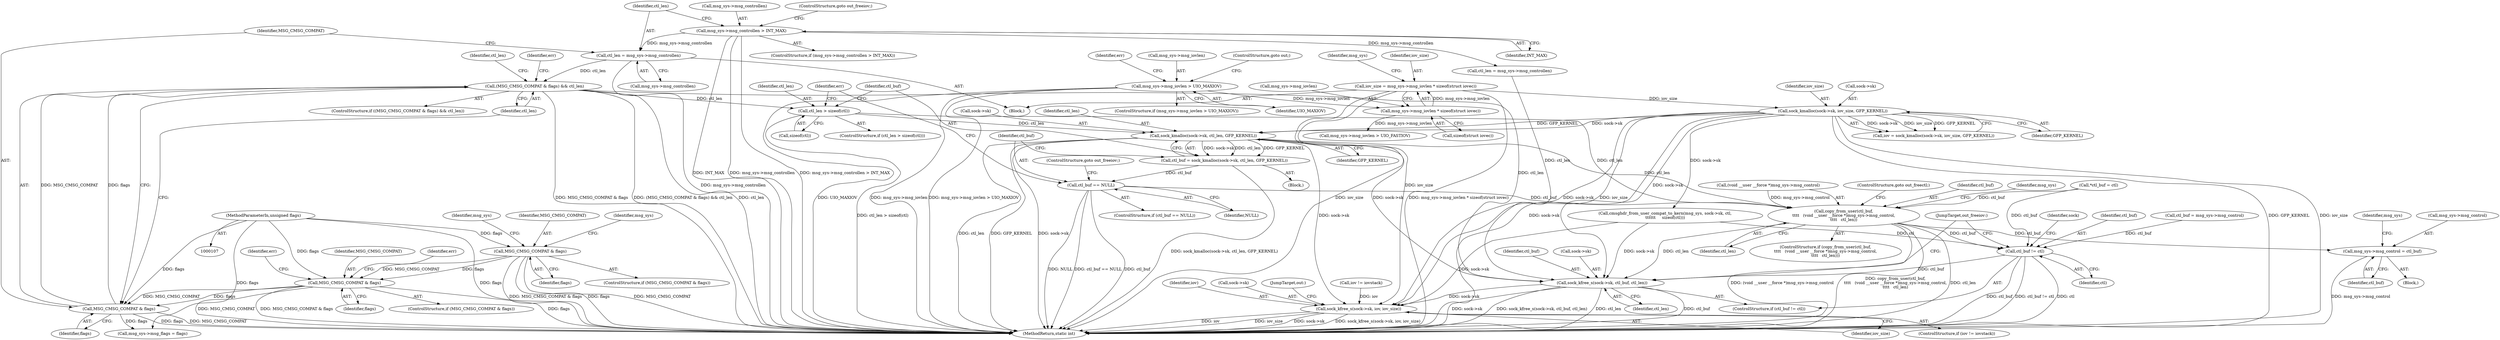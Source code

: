 digraph "0_linux_bc909d9ddbf7778371e36a651d6e4194b1cc7d4c@API" {
"1000297" [label="(Call,sock_kmalloc(sock->sk, ctl_len, GFP_KERNEL))"];
"1000195" [label="(Call,sock_kmalloc(sock->sk, iov_size, GFP_KERNEL))"];
"1000178" [label="(Call,iov_size = msg_sys->msg_iovlen * sizeof(struct iovec))"];
"1000180" [label="(Call,msg_sys->msg_iovlen * sizeof(struct iovec))"];
"1000168" [label="(Call,msg_sys->msg_iovlen > UIO_MAXIOV)"];
"1000290" [label="(Call,ctl_len > sizeof(ctl))"];
"1000256" [label="(Call,(MSG_CMSG_COMPAT & flags) && ctl_len)"];
"1000257" [label="(Call,MSG_CMSG_COMPAT & flags)"];
"1000206" [label="(Call,MSG_CMSG_COMPAT & flags)"];
"1000142" [label="(Call,MSG_CMSG_COMPAT & flags)"];
"1000111" [label="(MethodParameterIn,unsigned flags)"];
"1000250" [label="(Call,ctl_len = msg_sys->msg_controllen)"];
"1000244" [label="(Call,msg_sys->msg_controllen > INT_MAX)"];
"1000295" [label="(Call,ctl_buf = sock_kmalloc(sock->sk, ctl_len, GFP_KERNEL))"];
"1000304" [label="(Call,ctl_buf == NULL)"];
"1000313" [label="(Call,copy_from_user(ctl_buf,\n\t\t\t\t   (void __user __force *)msg_sys->msg_control,\n\t\t\t\t   ctl_len))"];
"1000322" [label="(Call,msg_sys->msg_control = ctl_buf)"];
"1000417" [label="(Call,ctl_buf != ctl)"];
"1000420" [label="(Call,sock_kfree_s(sock->sk, ctl_buf, ctl_len))"];
"1000431" [label="(Call,sock_kfree_s(sock->sk, iov, iov_size))"];
"1000312" [label="(ControlStructure,if (copy_from_user(ctl_buf,\n\t\t\t\t   (void __user __force *)msg_sys->msg_control,\n\t\t\t\t   ctl_len)))"];
"1000248" [label="(Identifier,INT_MAX)"];
"1000142" [label="(Call,MSG_CMSG_COMPAT & flags)"];
"1000292" [label="(Call,sizeof(ctl))"];
"1000296" [label="(Identifier,ctl_buf)"];
"1000257" [label="(Call,MSG_CMSG_COMPAT & flags)"];
"1000298" [label="(Call,sock->sk)"];
"1000313" [label="(Call,copy_from_user(ctl_buf,\n\t\t\t\t   (void __user __force *)msg_sys->msg_control,\n\t\t\t\t   ctl_len))"];
"1000252" [label="(Call,msg_sys->msg_controllen)"];
"1000417" [label="(Call,ctl_buf != ctl)"];
"1000243" [label="(ControlStructure,if (msg_sys->msg_controllen > INT_MAX))"];
"1000280" [label="(Call,ctl_len = msg_sys->msg_controllen)"];
"1000309" [label="(Identifier,err)"];
"1000422" [label="(Identifier,sock)"];
"1000245" [label="(Call,msg_sys->msg_controllen)"];
"1000263" [label="(Identifier,err)"];
"1000195" [label="(Call,sock_kmalloc(sock->sk, iov_size, GFP_KERNEL))"];
"1000156" [label="(Identifier,msg_sys)"];
"1000141" [label="(ControlStructure,if (MSG_CMSG_COMPAT & flags))"];
"1000295" [label="(Call,ctl_buf = sock_kmalloc(sock->sk, ctl_len, GFP_KERNEL))"];
"1000326" [label="(Identifier,ctl_buf)"];
"1000196" [label="(Call,sock->sk)"];
"1000167" [label="(ControlStructure,if (msg_sys->msg_iovlen > UIO_MAXIOV))"];
"1000255" [label="(ControlStructure,if ((MSG_CMSG_COMPAT & flags) && ctl_len))"];
"1000206" [label="(Call,MSG_CMSG_COMPAT & flags)"];
"1000291" [label="(Identifier,ctl_len)"];
"1000424" [label="(Identifier,ctl_buf)"];
"1000207" [label="(Identifier,MSG_CMSG_COMPAT)"];
"1000440" [label="(MethodReturn,static int)"];
"1000111" [label="(MethodParameterIn,unsigned flags)"];
"1000180" [label="(Call,msg_sys->msg_iovlen * sizeof(struct iovec))"];
"1000260" [label="(Identifier,ctl_len)"];
"1000287" [label="(Identifier,ctl_len)"];
"1000244" [label="(Call,msg_sys->msg_controllen > INT_MAX)"];
"1000305" [label="(Identifier,ctl_buf)"];
"1000251" [label="(Identifier,ctl_len)"];
"1000144" [label="(Identifier,flags)"];
"1000179" [label="(Identifier,iov_size)"];
"1000199" [label="(Identifier,iov_size)"];
"1000307" [label="(ControlStructure,goto out_freeiov;)"];
"1000113" [label="(Block,)"];
"1000249" [label="(ControlStructure,goto out_freeiov;)"];
"1000303" [label="(ControlStructure,if (ctl_buf == NULL))"];
"1000289" [label="(ControlStructure,if (ctl_len > sizeof(ctl)))"];
"1000320" [label="(Identifier,ctl_len)"];
"1000435" [label="(Identifier,iov)"];
"1000181" [label="(Call,msg_sys->msg_iovlen)"];
"1000432" [label="(Call,sock->sk)"];
"1000302" [label="(Identifier,GFP_KERNEL)"];
"1000290" [label="(Call,ctl_len > sizeof(ctl))"];
"1000421" [label="(Call,sock->sk)"];
"1000418" [label="(Identifier,ctl_buf)"];
"1000173" [label="(ControlStructure,goto out;)"];
"1000427" [label="(ControlStructure,if (iov != iovstack))"];
"1000175" [label="(Identifier,err)"];
"1000148" [label="(Identifier,msg_sys)"];
"1000250" [label="(Call,ctl_len = msg_sys->msg_controllen)"];
"1000297" [label="(Call,sock_kmalloc(sock->sk, ctl_len, GFP_KERNEL))"];
"1000222" [label="(Identifier,err)"];
"1000301" [label="(Identifier,ctl_len)"];
"1000184" [label="(Call,sizeof(struct iovec))"];
"1000315" [label="(Call,(void __user __force *)msg_sys->msg_control)"];
"1000256" [label="(Call,(MSG_CMSG_COMPAT & flags) && ctl_len)"];
"1000208" [label="(Identifier,flags)"];
"1000437" [label="(JumpTarget,out:)"];
"1000431" [label="(Call,sock_kfree_s(sock->sk, iov, iov_size))"];
"1000426" [label="(JumpTarget,out_freeiov:)"];
"1000211" [label="(Identifier,err)"];
"1000306" [label="(Identifier,NULL)"];
"1000259" [label="(Identifier,flags)"];
"1000321" [label="(ControlStructure,goto out_freectl;)"];
"1000428" [label="(Call,iov != iovstack)"];
"1000419" [label="(Identifier,ctl)"];
"1000275" [label="(Call,ctl_buf = msg_sys->msg_control)"];
"1000329" [label="(Identifier,msg_sys)"];
"1000169" [label="(Call,msg_sys->msg_iovlen)"];
"1000193" [label="(Call,iov = sock_kmalloc(sock->sk, iov_size, GFP_KERNEL))"];
"1000264" [label="(Call,cmsghdr_from_user_compat_to_kern(msg_sys, sock->sk, ctl,\n\t\t\t\t\t\t     sizeof(ctl)))"];
"1000327" [label="(Call,msg_sys->msg_flags = flags)"];
"1000178" [label="(Call,iov_size = msg_sys->msg_iovlen * sizeof(struct iovec))"];
"1000205" [label="(ControlStructure,if (MSG_CMSG_COMPAT & flags))"];
"1000258" [label="(Identifier,MSG_CMSG_COMPAT)"];
"1000130" [label="(Call,*ctl_buf = ctl)"];
"1000314" [label="(Identifier,ctl_buf)"];
"1000324" [label="(Identifier,msg_sys)"];
"1000323" [label="(Call,msg_sys->msg_control)"];
"1000143" [label="(Identifier,MSG_CMSG_COMPAT)"];
"1000416" [label="(ControlStructure,if (ctl_buf != ctl))"];
"1000172" [label="(Identifier,UIO_MAXIOV)"];
"1000322" [label="(Call,msg_sys->msg_control = ctl_buf)"];
"1000189" [label="(Identifier,msg_sys)"];
"1000200" [label="(Identifier,GFP_KERNEL)"];
"1000294" [label="(Block,)"];
"1000288" [label="(Block,)"];
"1000168" [label="(Call,msg_sys->msg_iovlen > UIO_MAXIOV)"];
"1000304" [label="(Call,ctl_buf == NULL)"];
"1000425" [label="(Identifier,ctl_len)"];
"1000420" [label="(Call,sock_kfree_s(sock->sk, ctl_buf, ctl_len))"];
"1000187" [label="(Call,msg_sys->msg_iovlen > UIO_FASTIOV)"];
"1000436" [label="(Identifier,iov_size)"];
"1000297" -> "1000295"  [label="AST: "];
"1000297" -> "1000302"  [label="CFG: "];
"1000298" -> "1000297"  [label="AST: "];
"1000301" -> "1000297"  [label="AST: "];
"1000302" -> "1000297"  [label="AST: "];
"1000295" -> "1000297"  [label="CFG: "];
"1000297" -> "1000440"  [label="DDG: sock->sk"];
"1000297" -> "1000440"  [label="DDG: ctl_len"];
"1000297" -> "1000440"  [label="DDG: GFP_KERNEL"];
"1000297" -> "1000295"  [label="DDG: sock->sk"];
"1000297" -> "1000295"  [label="DDG: ctl_len"];
"1000297" -> "1000295"  [label="DDG: GFP_KERNEL"];
"1000195" -> "1000297"  [label="DDG: sock->sk"];
"1000195" -> "1000297"  [label="DDG: GFP_KERNEL"];
"1000290" -> "1000297"  [label="DDG: ctl_len"];
"1000297" -> "1000313"  [label="DDG: ctl_len"];
"1000297" -> "1000420"  [label="DDG: sock->sk"];
"1000297" -> "1000431"  [label="DDG: sock->sk"];
"1000195" -> "1000193"  [label="AST: "];
"1000195" -> "1000200"  [label="CFG: "];
"1000196" -> "1000195"  [label="AST: "];
"1000199" -> "1000195"  [label="AST: "];
"1000200" -> "1000195"  [label="AST: "];
"1000193" -> "1000195"  [label="CFG: "];
"1000195" -> "1000440"  [label="DDG: GFP_KERNEL"];
"1000195" -> "1000440"  [label="DDG: iov_size"];
"1000195" -> "1000440"  [label="DDG: sock->sk"];
"1000195" -> "1000193"  [label="DDG: sock->sk"];
"1000195" -> "1000193"  [label="DDG: iov_size"];
"1000195" -> "1000193"  [label="DDG: GFP_KERNEL"];
"1000178" -> "1000195"  [label="DDG: iov_size"];
"1000195" -> "1000264"  [label="DDG: sock->sk"];
"1000195" -> "1000420"  [label="DDG: sock->sk"];
"1000195" -> "1000431"  [label="DDG: sock->sk"];
"1000195" -> "1000431"  [label="DDG: iov_size"];
"1000178" -> "1000113"  [label="AST: "];
"1000178" -> "1000180"  [label="CFG: "];
"1000179" -> "1000178"  [label="AST: "];
"1000180" -> "1000178"  [label="AST: "];
"1000189" -> "1000178"  [label="CFG: "];
"1000178" -> "1000440"  [label="DDG: iov_size"];
"1000178" -> "1000440"  [label="DDG: msg_sys->msg_iovlen * sizeof(struct iovec)"];
"1000180" -> "1000178"  [label="DDG: msg_sys->msg_iovlen"];
"1000178" -> "1000431"  [label="DDG: iov_size"];
"1000180" -> "1000184"  [label="CFG: "];
"1000181" -> "1000180"  [label="AST: "];
"1000184" -> "1000180"  [label="AST: "];
"1000168" -> "1000180"  [label="DDG: msg_sys->msg_iovlen"];
"1000180" -> "1000187"  [label="DDG: msg_sys->msg_iovlen"];
"1000168" -> "1000167"  [label="AST: "];
"1000168" -> "1000172"  [label="CFG: "];
"1000169" -> "1000168"  [label="AST: "];
"1000172" -> "1000168"  [label="AST: "];
"1000173" -> "1000168"  [label="CFG: "];
"1000175" -> "1000168"  [label="CFG: "];
"1000168" -> "1000440"  [label="DDG: msg_sys->msg_iovlen > UIO_MAXIOV"];
"1000168" -> "1000440"  [label="DDG: UIO_MAXIOV"];
"1000168" -> "1000440"  [label="DDG: msg_sys->msg_iovlen"];
"1000290" -> "1000289"  [label="AST: "];
"1000290" -> "1000292"  [label="CFG: "];
"1000291" -> "1000290"  [label="AST: "];
"1000292" -> "1000290"  [label="AST: "];
"1000296" -> "1000290"  [label="CFG: "];
"1000309" -> "1000290"  [label="CFG: "];
"1000290" -> "1000440"  [label="DDG: ctl_len > sizeof(ctl)"];
"1000256" -> "1000290"  [label="DDG: ctl_len"];
"1000290" -> "1000313"  [label="DDG: ctl_len"];
"1000256" -> "1000255"  [label="AST: "];
"1000256" -> "1000257"  [label="CFG: "];
"1000256" -> "1000260"  [label="CFG: "];
"1000257" -> "1000256"  [label="AST: "];
"1000260" -> "1000256"  [label="AST: "];
"1000263" -> "1000256"  [label="CFG: "];
"1000287" -> "1000256"  [label="CFG: "];
"1000256" -> "1000440"  [label="DDG: ctl_len"];
"1000256" -> "1000440"  [label="DDG: MSG_CMSG_COMPAT & flags"];
"1000256" -> "1000440"  [label="DDG: (MSG_CMSG_COMPAT & flags) && ctl_len"];
"1000257" -> "1000256"  [label="DDG: MSG_CMSG_COMPAT"];
"1000257" -> "1000256"  [label="DDG: flags"];
"1000250" -> "1000256"  [label="DDG: ctl_len"];
"1000256" -> "1000420"  [label="DDG: ctl_len"];
"1000257" -> "1000259"  [label="CFG: "];
"1000258" -> "1000257"  [label="AST: "];
"1000259" -> "1000257"  [label="AST: "];
"1000260" -> "1000257"  [label="CFG: "];
"1000257" -> "1000440"  [label="DDG: flags"];
"1000257" -> "1000440"  [label="DDG: MSG_CMSG_COMPAT"];
"1000206" -> "1000257"  [label="DDG: MSG_CMSG_COMPAT"];
"1000206" -> "1000257"  [label="DDG: flags"];
"1000111" -> "1000257"  [label="DDG: flags"];
"1000257" -> "1000327"  [label="DDG: flags"];
"1000206" -> "1000205"  [label="AST: "];
"1000206" -> "1000208"  [label="CFG: "];
"1000207" -> "1000206"  [label="AST: "];
"1000208" -> "1000206"  [label="AST: "];
"1000211" -> "1000206"  [label="CFG: "];
"1000222" -> "1000206"  [label="CFG: "];
"1000206" -> "1000440"  [label="DDG: MSG_CMSG_COMPAT & flags"];
"1000206" -> "1000440"  [label="DDG: flags"];
"1000206" -> "1000440"  [label="DDG: MSG_CMSG_COMPAT"];
"1000142" -> "1000206"  [label="DDG: MSG_CMSG_COMPAT"];
"1000142" -> "1000206"  [label="DDG: flags"];
"1000111" -> "1000206"  [label="DDG: flags"];
"1000142" -> "1000141"  [label="AST: "];
"1000142" -> "1000144"  [label="CFG: "];
"1000143" -> "1000142"  [label="AST: "];
"1000144" -> "1000142"  [label="AST: "];
"1000148" -> "1000142"  [label="CFG: "];
"1000156" -> "1000142"  [label="CFG: "];
"1000142" -> "1000440"  [label="DDG: MSG_CMSG_COMPAT & flags"];
"1000142" -> "1000440"  [label="DDG: flags"];
"1000142" -> "1000440"  [label="DDG: MSG_CMSG_COMPAT"];
"1000111" -> "1000142"  [label="DDG: flags"];
"1000111" -> "1000107"  [label="AST: "];
"1000111" -> "1000440"  [label="DDG: flags"];
"1000111" -> "1000327"  [label="DDG: flags"];
"1000250" -> "1000113"  [label="AST: "];
"1000250" -> "1000252"  [label="CFG: "];
"1000251" -> "1000250"  [label="AST: "];
"1000252" -> "1000250"  [label="AST: "];
"1000258" -> "1000250"  [label="CFG: "];
"1000250" -> "1000440"  [label="DDG: msg_sys->msg_controllen"];
"1000244" -> "1000250"  [label="DDG: msg_sys->msg_controllen"];
"1000244" -> "1000243"  [label="AST: "];
"1000244" -> "1000248"  [label="CFG: "];
"1000245" -> "1000244"  [label="AST: "];
"1000248" -> "1000244"  [label="AST: "];
"1000249" -> "1000244"  [label="CFG: "];
"1000251" -> "1000244"  [label="CFG: "];
"1000244" -> "1000440"  [label="DDG: INT_MAX"];
"1000244" -> "1000440"  [label="DDG: msg_sys->msg_controllen > INT_MAX"];
"1000244" -> "1000440"  [label="DDG: msg_sys->msg_controllen"];
"1000244" -> "1000280"  [label="DDG: msg_sys->msg_controllen"];
"1000295" -> "1000294"  [label="AST: "];
"1000296" -> "1000295"  [label="AST: "];
"1000305" -> "1000295"  [label="CFG: "];
"1000295" -> "1000440"  [label="DDG: sock_kmalloc(sock->sk, ctl_len, GFP_KERNEL)"];
"1000295" -> "1000304"  [label="DDG: ctl_buf"];
"1000304" -> "1000303"  [label="AST: "];
"1000304" -> "1000306"  [label="CFG: "];
"1000305" -> "1000304"  [label="AST: "];
"1000306" -> "1000304"  [label="AST: "];
"1000307" -> "1000304"  [label="CFG: "];
"1000309" -> "1000304"  [label="CFG: "];
"1000304" -> "1000440"  [label="DDG: ctl_buf == NULL"];
"1000304" -> "1000440"  [label="DDG: ctl_buf"];
"1000304" -> "1000440"  [label="DDG: NULL"];
"1000304" -> "1000313"  [label="DDG: ctl_buf"];
"1000313" -> "1000312"  [label="AST: "];
"1000313" -> "1000320"  [label="CFG: "];
"1000314" -> "1000313"  [label="AST: "];
"1000315" -> "1000313"  [label="AST: "];
"1000320" -> "1000313"  [label="AST: "];
"1000321" -> "1000313"  [label="CFG: "];
"1000324" -> "1000313"  [label="CFG: "];
"1000313" -> "1000440"  [label="DDG: (void __user __force *)msg_sys->msg_control"];
"1000313" -> "1000440"  [label="DDG: copy_from_user(ctl_buf,\n\t\t\t\t   (void __user __force *)msg_sys->msg_control,\n\t\t\t\t   ctl_len)"];
"1000313" -> "1000440"  [label="DDG: ctl_len"];
"1000130" -> "1000313"  [label="DDG: ctl_buf"];
"1000315" -> "1000313"  [label="DDG: msg_sys->msg_control"];
"1000313" -> "1000322"  [label="DDG: ctl_buf"];
"1000313" -> "1000417"  [label="DDG: ctl_buf"];
"1000313" -> "1000420"  [label="DDG: ctl_len"];
"1000322" -> "1000288"  [label="AST: "];
"1000322" -> "1000326"  [label="CFG: "];
"1000323" -> "1000322"  [label="AST: "];
"1000326" -> "1000322"  [label="AST: "];
"1000329" -> "1000322"  [label="CFG: "];
"1000322" -> "1000440"  [label="DDG: msg_sys->msg_control"];
"1000417" -> "1000416"  [label="AST: "];
"1000417" -> "1000419"  [label="CFG: "];
"1000418" -> "1000417"  [label="AST: "];
"1000419" -> "1000417"  [label="AST: "];
"1000422" -> "1000417"  [label="CFG: "];
"1000426" -> "1000417"  [label="CFG: "];
"1000417" -> "1000440"  [label="DDG: ctl_buf"];
"1000417" -> "1000440"  [label="DDG: ctl_buf != ctl"];
"1000417" -> "1000440"  [label="DDG: ctl"];
"1000275" -> "1000417"  [label="DDG: ctl_buf"];
"1000130" -> "1000417"  [label="DDG: ctl_buf"];
"1000264" -> "1000417"  [label="DDG: ctl"];
"1000417" -> "1000420"  [label="DDG: ctl_buf"];
"1000420" -> "1000416"  [label="AST: "];
"1000420" -> "1000425"  [label="CFG: "];
"1000421" -> "1000420"  [label="AST: "];
"1000424" -> "1000420"  [label="AST: "];
"1000425" -> "1000420"  [label="AST: "];
"1000426" -> "1000420"  [label="CFG: "];
"1000420" -> "1000440"  [label="DDG: sock_kfree_s(sock->sk, ctl_buf, ctl_len)"];
"1000420" -> "1000440"  [label="DDG: ctl_len"];
"1000420" -> "1000440"  [label="DDG: ctl_buf"];
"1000420" -> "1000440"  [label="DDG: sock->sk"];
"1000264" -> "1000420"  [label="DDG: sock->sk"];
"1000280" -> "1000420"  [label="DDG: ctl_len"];
"1000420" -> "1000431"  [label="DDG: sock->sk"];
"1000431" -> "1000427"  [label="AST: "];
"1000431" -> "1000436"  [label="CFG: "];
"1000432" -> "1000431"  [label="AST: "];
"1000435" -> "1000431"  [label="AST: "];
"1000436" -> "1000431"  [label="AST: "];
"1000437" -> "1000431"  [label="CFG: "];
"1000431" -> "1000440"  [label="DDG: iov_size"];
"1000431" -> "1000440"  [label="DDG: sock->sk"];
"1000431" -> "1000440"  [label="DDG: sock_kfree_s(sock->sk, iov, iov_size)"];
"1000431" -> "1000440"  [label="DDG: iov"];
"1000264" -> "1000431"  [label="DDG: sock->sk"];
"1000428" -> "1000431"  [label="DDG: iov"];
}
